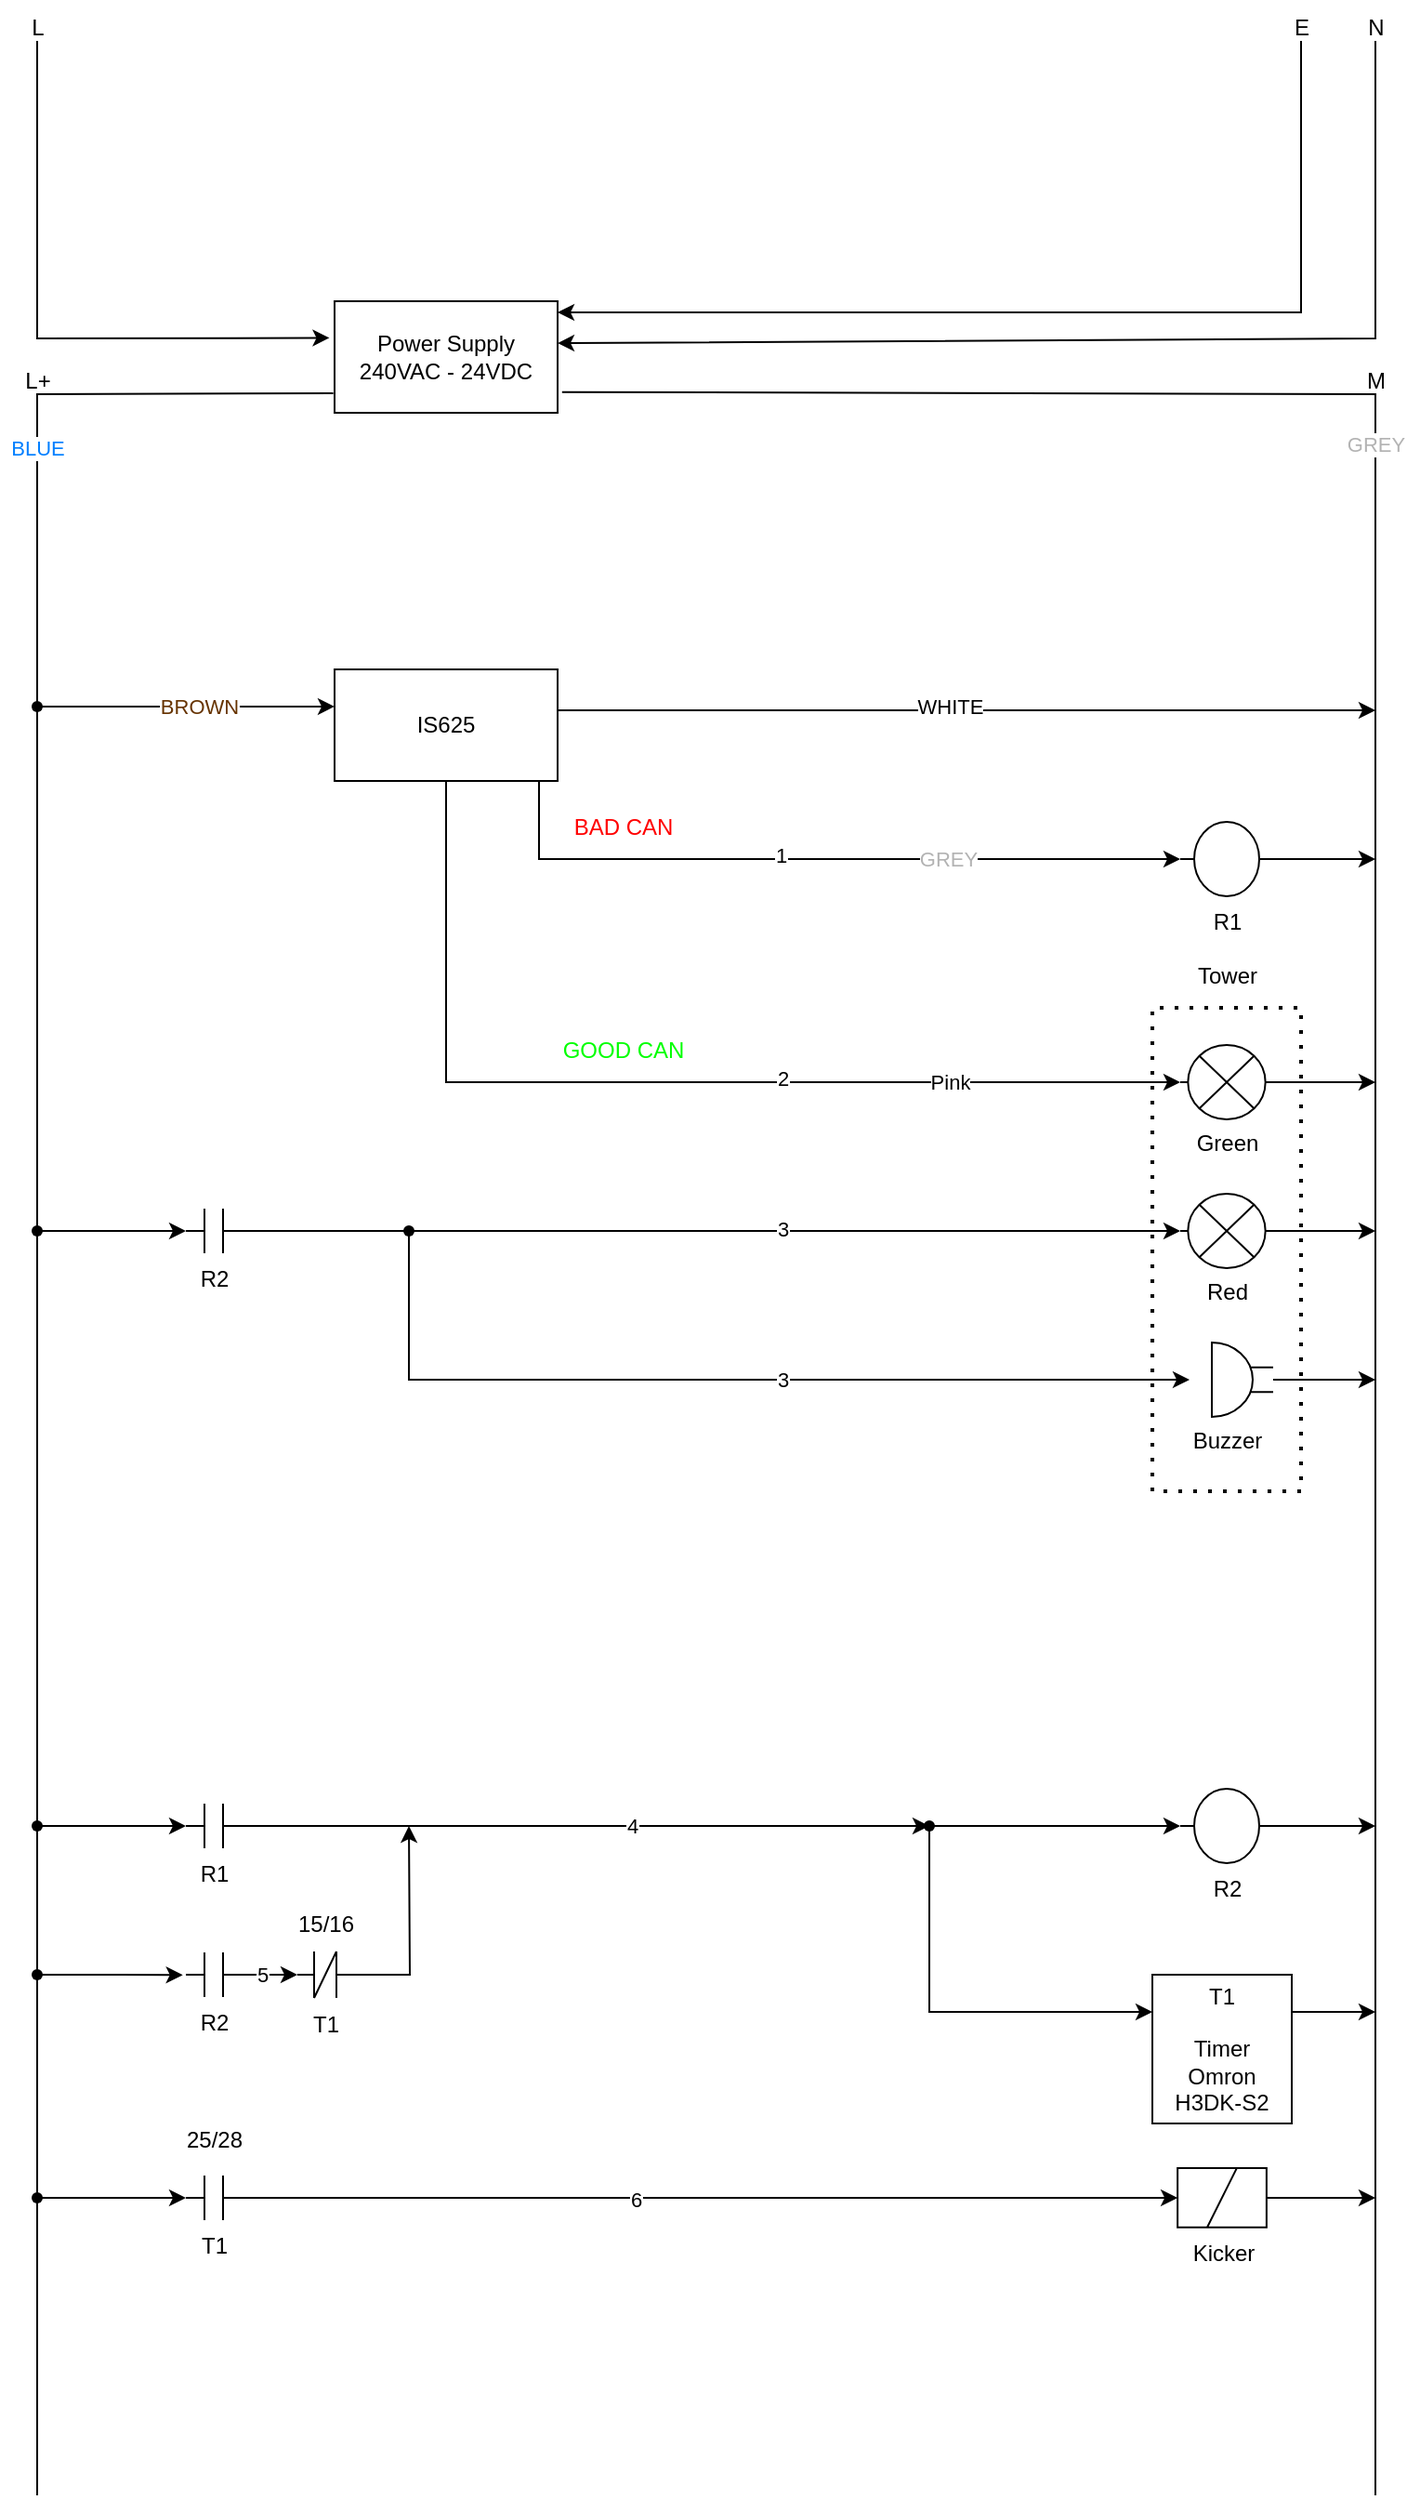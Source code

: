 <mxfile version="26.0.11">
  <diagram name="Page-1" id="16e2658f-23c8-b752-8be9-c03fbebb8bbe">
    <mxGraphModel dx="1049" dy="552" grid="1" gridSize="10" guides="1" tooltips="1" connect="1" arrows="1" fold="1" page="1" pageScale="1" pageWidth="1100" pageHeight="850" background="none" math="0" shadow="0">
      <root>
        <mxCell id="0" />
        <mxCell id="1" parent="0" />
        <mxCell id="ThFaj4rnjqUS95xa0j-5-1" value="Power Supply&lt;div&gt;240VAC - 24VDC&lt;/div&gt;" style="rounded=0;whiteSpace=wrap;html=1;" vertex="1" parent="1">
          <mxGeometry x="240" y="180" width="120" height="60" as="geometry" />
        </mxCell>
        <mxCell id="ThFaj4rnjqUS95xa0j-5-3" value="" style="endArrow=classic;html=1;rounded=0;entryX=-0.023;entryY=0.329;entryDx=0;entryDy=0;entryPerimeter=0;" edge="1" parent="1" target="ThFaj4rnjqUS95xa0j-5-1">
          <mxGeometry width="50" height="50" relative="1" as="geometry">
            <mxPoint x="80" y="40" as="sourcePoint" />
            <mxPoint x="290.0" y="203.7" as="targetPoint" />
            <Array as="points">
              <mxPoint x="80" y="200" />
            </Array>
          </mxGeometry>
        </mxCell>
        <mxCell id="ThFaj4rnjqUS95xa0j-5-4" value="L" style="text;html=1;align=center;verticalAlign=middle;resizable=0;points=[];autosize=1;strokeColor=none;fillColor=none;" vertex="1" parent="1">
          <mxGeometry x="65" y="18" width="30" height="30" as="geometry" />
        </mxCell>
        <mxCell id="ThFaj4rnjqUS95xa0j-5-5" value="" style="endArrow=classic;html=1;rounded=0;entryX=1;entryY=0.376;entryDx=0;entryDy=0;entryPerimeter=0;" edge="1" parent="1" target="ThFaj4rnjqUS95xa0j-5-1">
          <mxGeometry width="50" height="50" relative="1" as="geometry">
            <mxPoint x="800" y="40" as="sourcePoint" />
            <mxPoint x="370" y="201" as="targetPoint" />
            <Array as="points">
              <mxPoint x="800" y="200" />
            </Array>
          </mxGeometry>
        </mxCell>
        <mxCell id="ThFaj4rnjqUS95xa0j-5-6" value="N" style="text;html=1;align=center;verticalAlign=middle;resizable=0;points=[];autosize=1;strokeColor=none;fillColor=none;" vertex="1" parent="1">
          <mxGeometry x="785" y="18" width="30" height="30" as="geometry" />
        </mxCell>
        <mxCell id="ThFaj4rnjqUS95xa0j-5-7" value="" style="endArrow=none;html=1;rounded=0;entryX=-0.006;entryY=0.824;entryDx=0;entryDy=0;entryPerimeter=0;" edge="1" parent="1" source="ThFaj4rnjqUS95xa0j-5-63" target="ThFaj4rnjqUS95xa0j-5-1">
          <mxGeometry width="50" height="50" relative="1" as="geometry">
            <mxPoint x="80" y="1270" as="sourcePoint" />
            <mxPoint x="210" y="230" as="targetPoint" />
            <Array as="points">
              <mxPoint x="80" y="230" />
            </Array>
          </mxGeometry>
        </mxCell>
        <mxCell id="ThFaj4rnjqUS95xa0j-5-136" value="&lt;font style=&quot;color: rgb(0, 127, 255);&quot;&gt;BLUE&lt;/font&gt;" style="edgeLabel;html=1;align=center;verticalAlign=middle;resizable=0;points=[];" vertex="1" connectable="0" parent="ThFaj4rnjqUS95xa0j-5-7">
          <mxGeometry x="-0.146" relative="1" as="geometry">
            <mxPoint as="offset" />
          </mxGeometry>
        </mxCell>
        <mxCell id="ThFaj4rnjqUS95xa0j-5-8" value="L+" style="text;html=1;align=center;verticalAlign=middle;resizable=0;points=[];autosize=1;strokeColor=none;fillColor=none;" vertex="1" parent="1">
          <mxGeometry x="60" y="208" width="40" height="30" as="geometry" />
        </mxCell>
        <mxCell id="ThFaj4rnjqUS95xa0j-5-9" value="" style="endArrow=none;html=1;rounded=0;exitX=1.02;exitY=0.814;exitDx=0;exitDy=0;exitPerimeter=0;" edge="1" parent="1" source="ThFaj4rnjqUS95xa0j-5-1">
          <mxGeometry width="50" height="50" relative="1" as="geometry">
            <mxPoint x="590" y="270" as="sourcePoint" />
            <mxPoint x="800" y="1360" as="targetPoint" />
            <Array as="points">
              <mxPoint x="800" y="230" />
            </Array>
          </mxGeometry>
        </mxCell>
        <mxCell id="ThFaj4rnjqUS95xa0j-5-137" value="&lt;font style=&quot;color: rgb(179, 179, 179);&quot;&gt;GREY&lt;/font&gt;" style="edgeLabel;html=1;align=center;verticalAlign=middle;resizable=0;points=[];" vertex="1" connectable="0" parent="ThFaj4rnjqUS95xa0j-5-9">
          <mxGeometry x="-0.408" y="-1" relative="1" as="geometry">
            <mxPoint x="1" as="offset" />
          </mxGeometry>
        </mxCell>
        <mxCell id="ThFaj4rnjqUS95xa0j-5-10" value="M" style="text;html=1;align=center;verticalAlign=middle;resizable=0;points=[];autosize=1;strokeColor=none;fillColor=none;" vertex="1" parent="1">
          <mxGeometry x="785" y="208" width="30" height="30" as="geometry" />
        </mxCell>
        <mxCell id="ThFaj4rnjqUS95xa0j-5-72" style="edgeStyle=orthogonalEdgeStyle;rounded=0;orthogonalLoop=1;jettySize=auto;html=1;" edge="1" parent="1" source="ThFaj4rnjqUS95xa0j-5-11">
          <mxGeometry relative="1" as="geometry">
            <mxPoint x="800.0" y="400" as="targetPoint" />
            <Array as="points">
              <mxPoint x="470" y="400" />
              <mxPoint x="470" y="400" />
            </Array>
          </mxGeometry>
        </mxCell>
        <mxCell id="ThFaj4rnjqUS95xa0j-5-73" value="WHITE" style="edgeLabel;html=1;align=center;verticalAlign=middle;resizable=0;points=[];" vertex="1" connectable="0" parent="ThFaj4rnjqUS95xa0j-5-72">
          <mxGeometry x="-0.053" y="-3" relative="1" as="geometry">
            <mxPoint x="2" y="-5" as="offset" />
          </mxGeometry>
        </mxCell>
        <mxCell id="ThFaj4rnjqUS95xa0j-5-11" value="IS625" style="rounded=0;whiteSpace=wrap;html=1;" vertex="1" parent="1">
          <mxGeometry x="240" y="378" width="120" height="60" as="geometry" />
        </mxCell>
        <mxCell id="ThFaj4rnjqUS95xa0j-5-26" style="edgeStyle=orthogonalEdgeStyle;rounded=0;orthogonalLoop=1;jettySize=auto;html=1;" edge="1" parent="1" source="ThFaj4rnjqUS95xa0j-5-17">
          <mxGeometry relative="1" as="geometry">
            <mxPoint x="800" y="600" as="targetPoint" />
          </mxGeometry>
        </mxCell>
        <mxCell id="ThFaj4rnjqUS95xa0j-5-17" value="" style="pointerEvents=1;verticalLabelPosition=bottom;shadow=0;dashed=0;align=center;html=1;verticalAlign=top;shape=mxgraph.electrical.miscellaneous.light_bulb;" vertex="1" parent="1">
          <mxGeometry x="695" y="580" width="50" height="40" as="geometry" />
        </mxCell>
        <mxCell id="ThFaj4rnjqUS95xa0j-5-21" style="edgeStyle=orthogonalEdgeStyle;rounded=0;orthogonalLoop=1;jettySize=auto;html=1;exitX=1;exitY=0.5;exitDx=0;exitDy=0;exitPerimeter=0;" edge="1" parent="1" source="ThFaj4rnjqUS95xa0j-5-19">
          <mxGeometry relative="1" as="geometry">
            <mxPoint x="800" y="480" as="targetPoint" />
          </mxGeometry>
        </mxCell>
        <mxCell id="ThFaj4rnjqUS95xa0j-5-19" value="R1" style="pointerEvents=1;verticalLabelPosition=bottom;shadow=0;dashed=0;align=center;html=1;verticalAlign=top;shape=mxgraph.electrical.electro-mechanical.relay_coil_2;" vertex="1" parent="1">
          <mxGeometry x="695" y="460" width="50" height="40" as="geometry" />
        </mxCell>
        <mxCell id="ThFaj4rnjqUS95xa0j-5-23" value="Tower" style="text;html=1;align=center;verticalAlign=middle;resizable=0;points=[];autosize=1;strokeColor=none;fillColor=none;" vertex="1" parent="1">
          <mxGeometry x="690" y="528" width="60" height="30" as="geometry" />
        </mxCell>
        <mxCell id="ThFaj4rnjqUS95xa0j-5-24" value="" style="endArrow=none;dashed=1;html=1;dashPattern=1 3;strokeWidth=2;rounded=0;" edge="1" parent="1">
          <mxGeometry width="50" height="50" relative="1" as="geometry">
            <mxPoint x="760" y="820" as="sourcePoint" />
            <mxPoint x="760" y="820" as="targetPoint" />
            <Array as="points">
              <mxPoint x="680" y="820" />
              <mxPoint x="680" y="560" />
              <mxPoint x="760" y="560" />
            </Array>
          </mxGeometry>
        </mxCell>
        <mxCell id="ThFaj4rnjqUS95xa0j-5-25" value="Green" style="text;html=1;align=center;verticalAlign=middle;resizable=0;points=[];autosize=1;strokeColor=none;fillColor=none;" vertex="1" parent="1">
          <mxGeometry x="690" y="618" width="60" height="30" as="geometry" />
        </mxCell>
        <mxCell id="ThFaj4rnjqUS95xa0j-5-54" style="edgeStyle=orthogonalEdgeStyle;rounded=0;orthogonalLoop=1;jettySize=auto;html=1;" edge="1" parent="1" source="ThFaj4rnjqUS95xa0j-5-29">
          <mxGeometry relative="1" as="geometry">
            <mxPoint x="800" y="680" as="targetPoint" />
          </mxGeometry>
        </mxCell>
        <mxCell id="ThFaj4rnjqUS95xa0j-5-29" value="" style="pointerEvents=1;verticalLabelPosition=bottom;shadow=0;dashed=0;align=center;html=1;verticalAlign=top;shape=mxgraph.electrical.miscellaneous.light_bulb;" vertex="1" parent="1">
          <mxGeometry x="695" y="660" width="50" height="40" as="geometry" />
        </mxCell>
        <mxCell id="ThFaj4rnjqUS95xa0j-5-30" value="Red" style="text;html=1;align=center;verticalAlign=middle;resizable=0;points=[];autosize=1;strokeColor=none;fillColor=none;" vertex="1" parent="1">
          <mxGeometry x="695" y="698" width="50" height="30" as="geometry" />
        </mxCell>
        <mxCell id="ThFaj4rnjqUS95xa0j-5-33" style="edgeStyle=orthogonalEdgeStyle;rounded=0;orthogonalLoop=1;jettySize=auto;html=1;" edge="1" parent="1" source="ThFaj4rnjqUS95xa0j-5-31">
          <mxGeometry relative="1" as="geometry">
            <mxPoint x="800.0" y="760" as="targetPoint" />
          </mxGeometry>
        </mxCell>
        <mxCell id="ThFaj4rnjqUS95xa0j-5-31" value="" style="pointerEvents=1;verticalLabelPosition=bottom;shadow=0;dashed=0;align=center;html=1;verticalAlign=top;shape=mxgraph.electrical.electro-mechanical.buzzer;" vertex="1" parent="1">
          <mxGeometry x="712" y="740" width="33" height="40" as="geometry" />
        </mxCell>
        <mxCell id="ThFaj4rnjqUS95xa0j-5-32" value="Buzzer" style="text;html=1;align=center;verticalAlign=middle;resizable=0;points=[];autosize=1;strokeColor=none;fillColor=none;" vertex="1" parent="1">
          <mxGeometry x="690" y="778" width="60" height="30" as="geometry" />
        </mxCell>
        <mxCell id="ThFaj4rnjqUS95xa0j-5-43" value="R2" style="pointerEvents=1;verticalLabelPosition=bottom;shadow=0;dashed=0;align=center;html=1;verticalAlign=top;shape=mxgraph.electrical.electro-mechanical.relay_contacts;" vertex="1" parent="1">
          <mxGeometry x="160" y="668" width="30" height="24" as="geometry" />
        </mxCell>
        <mxCell id="ThFaj4rnjqUS95xa0j-5-44" style="edgeStyle=orthogonalEdgeStyle;rounded=0;orthogonalLoop=1;jettySize=auto;html=1;entryX=0;entryY=0.5;entryDx=0;entryDy=0;entryPerimeter=0;" edge="1" parent="1" source="ThFaj4rnjqUS95xa0j-5-43" target="ThFaj4rnjqUS95xa0j-5-29">
          <mxGeometry relative="1" as="geometry" />
        </mxCell>
        <mxCell id="ThFaj4rnjqUS95xa0j-5-131" value="3" style="edgeLabel;html=1;align=center;verticalAlign=middle;resizable=0;points=[];" vertex="1" connectable="0" parent="ThFaj4rnjqUS95xa0j-5-44">
          <mxGeometry x="0.15" y="1" relative="1" as="geometry">
            <mxPoint as="offset" />
          </mxGeometry>
        </mxCell>
        <mxCell id="ThFaj4rnjqUS95xa0j-5-130" style="edgeStyle=orthogonalEdgeStyle;rounded=0;orthogonalLoop=1;jettySize=auto;html=1;" edge="1" parent="1" source="ThFaj4rnjqUS95xa0j-5-47">
          <mxGeometry relative="1" as="geometry">
            <mxPoint x="700" y="760" as="targetPoint" />
            <Array as="points">
              <mxPoint x="280" y="760" />
              <mxPoint x="600" y="760" />
            </Array>
          </mxGeometry>
        </mxCell>
        <mxCell id="ThFaj4rnjqUS95xa0j-5-132" value="3" style="edgeLabel;html=1;align=center;verticalAlign=middle;resizable=0;points=[];" vertex="1" connectable="0" parent="ThFaj4rnjqUS95xa0j-5-130">
          <mxGeometry x="0.129" y="1" relative="1" as="geometry">
            <mxPoint x="-2" y="1" as="offset" />
          </mxGeometry>
        </mxCell>
        <mxCell id="ThFaj4rnjqUS95xa0j-5-47" value="" style="shape=waypoint;sketch=0;fillStyle=solid;size=6;pointerEvents=1;points=[];fillColor=none;resizable=0;rotatable=0;perimeter=centerPerimeter;snapToPoint=1;" vertex="1" parent="1">
          <mxGeometry x="270" y="670" width="20" height="20" as="geometry" />
        </mxCell>
        <mxCell id="ThFaj4rnjqUS95xa0j-5-83" style="edgeStyle=orthogonalEdgeStyle;rounded=0;orthogonalLoop=1;jettySize=auto;html=1;entryX=0;entryY=0.5;entryDx=0;entryDy=0;entryPerimeter=0;" edge="1" parent="1" source="ThFaj4rnjqUS95xa0j-5-110" target="ThFaj4rnjqUS95xa0j-5-82">
          <mxGeometry relative="1" as="geometry">
            <mxPoint x="530.0" y="1000.0" as="targetPoint" />
          </mxGeometry>
        </mxCell>
        <mxCell id="ThFaj4rnjqUS95xa0j-5-56" value="R1" style="pointerEvents=1;verticalLabelPosition=bottom;shadow=0;dashed=0;align=center;html=1;verticalAlign=top;shape=mxgraph.electrical.electro-mechanical.relay_contacts;" vertex="1" parent="1">
          <mxGeometry x="160" y="988" width="30" height="24" as="geometry" />
        </mxCell>
        <mxCell id="ThFaj4rnjqUS95xa0j-5-57" value="" style="endArrow=none;html=1;rounded=0;entryDx=0;entryDy=0;entryPerimeter=0;" edge="1" parent="1" source="ThFaj4rnjqUS95xa0j-5-89" target="ThFaj4rnjqUS95xa0j-5-58">
          <mxGeometry width="50" height="50" relative="1" as="geometry">
            <mxPoint x="80" y="1270" as="sourcePoint" />
            <mxPoint x="239" y="229" as="targetPoint" />
            <Array as="points" />
          </mxGeometry>
        </mxCell>
        <mxCell id="ThFaj4rnjqUS95xa0j-5-59" style="edgeStyle=orthogonalEdgeStyle;rounded=0;orthogonalLoop=1;jettySize=auto;html=1;entryX=0;entryY=0.5;entryDx=0;entryDy=0;entryPerimeter=0;" edge="1" parent="1" source="ThFaj4rnjqUS95xa0j-5-58" target="ThFaj4rnjqUS95xa0j-5-56">
          <mxGeometry relative="1" as="geometry">
            <mxPoint x="150" y="1000" as="targetPoint" />
          </mxGeometry>
        </mxCell>
        <mxCell id="ThFaj4rnjqUS95xa0j-5-58" value="" style="shape=waypoint;sketch=0;fillStyle=solid;size=6;pointerEvents=1;points=[];fillColor=none;resizable=0;rotatable=0;perimeter=centerPerimeter;snapToPoint=1;" vertex="1" parent="1">
          <mxGeometry x="70" y="990" width="20" height="20" as="geometry" />
        </mxCell>
        <mxCell id="ThFaj4rnjqUS95xa0j-5-61" value="" style="shape=waypoint;sketch=0;fillStyle=solid;size=6;pointerEvents=1;points=[];fillColor=none;resizable=0;rotatable=0;perimeter=centerPerimeter;snapToPoint=1;" vertex="1" parent="1">
          <mxGeometry x="70" y="670" width="20" height="20" as="geometry" />
        </mxCell>
        <mxCell id="ThFaj4rnjqUS95xa0j-5-62" style="edgeStyle=orthogonalEdgeStyle;rounded=0;orthogonalLoop=1;jettySize=auto;html=1;entryX=0;entryY=0.5;entryDx=0;entryDy=0;entryPerimeter=0;" edge="1" parent="1" source="ThFaj4rnjqUS95xa0j-5-61" target="ThFaj4rnjqUS95xa0j-5-43">
          <mxGeometry relative="1" as="geometry" />
        </mxCell>
        <mxCell id="ThFaj4rnjqUS95xa0j-5-65" value="" style="endArrow=none;html=1;rounded=0;entryDx=0;entryDy=0;entryPerimeter=0;" edge="1" parent="1" source="ThFaj4rnjqUS95xa0j-5-58" target="ThFaj4rnjqUS95xa0j-5-63">
          <mxGeometry width="50" height="50" relative="1" as="geometry">
            <mxPoint x="80" y="1000" as="sourcePoint" />
            <mxPoint x="239" y="229" as="targetPoint" />
            <Array as="points" />
          </mxGeometry>
        </mxCell>
        <mxCell id="ThFaj4rnjqUS95xa0j-5-66" style="edgeStyle=orthogonalEdgeStyle;rounded=0;orthogonalLoop=1;jettySize=auto;html=1;entryX=0;entryY=0.333;entryDx=0;entryDy=0;entryPerimeter=0;" edge="1" parent="1" source="ThFaj4rnjqUS95xa0j-5-63" target="ThFaj4rnjqUS95xa0j-5-11">
          <mxGeometry relative="1" as="geometry">
            <mxPoint x="150" y="398" as="targetPoint" />
          </mxGeometry>
        </mxCell>
        <mxCell id="ThFaj4rnjqUS95xa0j-5-67" value="BROWN" style="edgeLabel;html=1;align=center;verticalAlign=middle;resizable=0;points=[];fontColor=#663300;" vertex="1" connectable="0" parent="ThFaj4rnjqUS95xa0j-5-66">
          <mxGeometry x="0.087" relative="1" as="geometry">
            <mxPoint as="offset" />
          </mxGeometry>
        </mxCell>
        <mxCell id="ThFaj4rnjqUS95xa0j-5-63" value="" style="shape=waypoint;sketch=0;fillStyle=solid;size=6;pointerEvents=1;points=[];fillColor=none;resizable=0;rotatable=0;perimeter=centerPerimeter;snapToPoint=1;" vertex="1" parent="1">
          <mxGeometry x="70" y="388" width="20" height="20" as="geometry" />
        </mxCell>
        <mxCell id="ThFaj4rnjqUS95xa0j-5-70" style="edgeStyle=orthogonalEdgeStyle;rounded=0;orthogonalLoop=1;jettySize=auto;html=1;entryX=0;entryY=0.5;entryDx=0;entryDy=0;entryPerimeter=0;" edge="1" parent="1" source="ThFaj4rnjqUS95xa0j-5-11" target="ThFaj4rnjqUS95xa0j-5-19">
          <mxGeometry relative="1" as="geometry">
            <Array as="points">
              <mxPoint x="350" y="480" />
            </Array>
          </mxGeometry>
        </mxCell>
        <mxCell id="ThFaj4rnjqUS95xa0j-5-71" value="GREY" style="edgeLabel;html=1;align=center;verticalAlign=middle;resizable=0;points=[];fontColor=#B3B3B3;" vertex="1" connectable="0" parent="ThFaj4rnjqUS95xa0j-5-70">
          <mxGeometry x="0.42" y="-1" relative="1" as="geometry">
            <mxPoint x="-13" y="-1" as="offset" />
          </mxGeometry>
        </mxCell>
        <mxCell id="ThFaj4rnjqUS95xa0j-5-138" value="1" style="edgeLabel;html=1;align=center;verticalAlign=middle;resizable=0;points=[];" vertex="1" connectable="0" parent="ThFaj4rnjqUS95xa0j-5-70">
          <mxGeometry x="-0.152" y="2" relative="1" as="geometry">
            <mxPoint x="8" as="offset" />
          </mxGeometry>
        </mxCell>
        <mxCell id="ThFaj4rnjqUS95xa0j-5-74" style="edgeStyle=orthogonalEdgeStyle;rounded=0;orthogonalLoop=1;jettySize=auto;html=1;entryX=0;entryY=0.5;entryDx=0;entryDy=0;entryPerimeter=0;" edge="1" parent="1" source="ThFaj4rnjqUS95xa0j-5-11" target="ThFaj4rnjqUS95xa0j-5-17">
          <mxGeometry relative="1" as="geometry">
            <Array as="points">
              <mxPoint x="300" y="600" />
            </Array>
          </mxGeometry>
        </mxCell>
        <mxCell id="ThFaj4rnjqUS95xa0j-5-75" value="Pink" style="edgeLabel;html=1;align=center;verticalAlign=middle;resizable=0;points=[];" vertex="1" connectable="0" parent="ThFaj4rnjqUS95xa0j-5-74">
          <mxGeometry x="0.555" relative="1" as="geometry">
            <mxPoint as="offset" />
          </mxGeometry>
        </mxCell>
        <mxCell id="ThFaj4rnjqUS95xa0j-5-139" value="2" style="edgeLabel;html=1;align=center;verticalAlign=middle;resizable=0;points=[];" vertex="1" connectable="0" parent="ThFaj4rnjqUS95xa0j-5-74">
          <mxGeometry x="0.211" y="2" relative="1" as="geometry">
            <mxPoint x="5" as="offset" />
          </mxGeometry>
        </mxCell>
        <mxCell id="ThFaj4rnjqUS95xa0j-5-77" value="" style="endArrow=classic;html=1;rounded=0;entryX=1;entryY=0.1;entryDx=0;entryDy=0;entryPerimeter=0;" edge="1" parent="1" target="ThFaj4rnjqUS95xa0j-5-1">
          <mxGeometry width="50" height="50" relative="1" as="geometry">
            <mxPoint x="760" y="40" as="sourcePoint" />
            <mxPoint x="380" y="186" as="targetPoint" />
            <Array as="points">
              <mxPoint x="760" y="186" />
            </Array>
          </mxGeometry>
        </mxCell>
        <mxCell id="ThFaj4rnjqUS95xa0j-5-78" value="E" style="text;html=1;align=center;verticalAlign=middle;resizable=0;points=[];autosize=1;strokeColor=none;fillColor=none;" vertex="1" parent="1">
          <mxGeometry x="745" y="18" width="30" height="30" as="geometry" />
        </mxCell>
        <mxCell id="ThFaj4rnjqUS95xa0j-5-84" style="edgeStyle=orthogonalEdgeStyle;rounded=0;orthogonalLoop=1;jettySize=auto;html=1;" edge="1" parent="1" source="ThFaj4rnjqUS95xa0j-5-82">
          <mxGeometry relative="1" as="geometry">
            <mxPoint x="800.0" y="1000.0" as="targetPoint" />
          </mxGeometry>
        </mxCell>
        <mxCell id="ThFaj4rnjqUS95xa0j-5-82" value="R2" style="pointerEvents=1;verticalLabelPosition=bottom;shadow=0;dashed=0;align=center;html=1;verticalAlign=top;shape=mxgraph.electrical.electro-mechanical.relay_coil_2;" vertex="1" parent="1">
          <mxGeometry x="695" y="980" width="50" height="40" as="geometry" />
        </mxCell>
        <mxCell id="ThFaj4rnjqUS95xa0j-5-87" value="R2" style="pointerEvents=1;verticalLabelPosition=bottom;shadow=0;dashed=0;align=center;html=1;verticalAlign=top;shape=mxgraph.electrical.electro-mechanical.relay_contacts;" vertex="1" parent="1">
          <mxGeometry x="160" y="1068" width="30" height="24" as="geometry" />
        </mxCell>
        <mxCell id="ThFaj4rnjqUS95xa0j-5-88" value="" style="endArrow=none;html=1;rounded=0;entryDx=0;entryDy=0;entryPerimeter=0;" edge="1" parent="1" source="ThFaj4rnjqUS95xa0j-5-122" target="ThFaj4rnjqUS95xa0j-5-89">
          <mxGeometry width="50" height="50" relative="1" as="geometry">
            <mxPoint x="80" y="1200" as="sourcePoint" />
            <mxPoint x="80" y="1000" as="targetPoint" />
            <Array as="points" />
          </mxGeometry>
        </mxCell>
        <mxCell id="ThFaj4rnjqUS95xa0j-5-90" style="edgeStyle=orthogonalEdgeStyle;rounded=0;orthogonalLoop=1;jettySize=auto;html=1;entryX=-0.055;entryY=0.507;entryDx=0;entryDy=0;entryPerimeter=0;" edge="1" parent="1" source="ThFaj4rnjqUS95xa0j-5-89" target="ThFaj4rnjqUS95xa0j-5-87">
          <mxGeometry relative="1" as="geometry">
            <mxPoint x="120.0" y="1080" as="targetPoint" />
          </mxGeometry>
        </mxCell>
        <mxCell id="ThFaj4rnjqUS95xa0j-5-89" value="" style="shape=waypoint;sketch=0;fillStyle=solid;size=6;pointerEvents=1;points=[];fillColor=none;resizable=0;rotatable=0;perimeter=centerPerimeter;snapToPoint=1;" vertex="1" parent="1">
          <mxGeometry x="70" y="1070" width="20" height="20" as="geometry" />
        </mxCell>
        <mxCell id="ThFaj4rnjqUS95xa0j-5-93" style="edgeStyle=orthogonalEdgeStyle;rounded=0;orthogonalLoop=1;jettySize=auto;html=1;" edge="1" parent="1" source="ThFaj4rnjqUS95xa0j-5-91">
          <mxGeometry relative="1" as="geometry">
            <mxPoint x="280" y="1000" as="targetPoint" />
          </mxGeometry>
        </mxCell>
        <mxCell id="ThFaj4rnjqUS95xa0j-5-91" value="T1" style="pointerEvents=1;verticalLabelPosition=bottom;shadow=0;dashed=0;align=center;html=1;verticalAlign=top;shape=mxgraph.electrical.plc_ladder.not_contact;" vertex="1" parent="1">
          <mxGeometry x="220" y="1067.5" width="30" height="25" as="geometry" />
        </mxCell>
        <mxCell id="ThFaj4rnjqUS95xa0j-5-92" style="edgeStyle=orthogonalEdgeStyle;rounded=0;orthogonalLoop=1;jettySize=auto;html=1;exitX=1;exitY=0.5;exitDx=0;exitDy=0;exitPerimeter=0;entryX=0;entryY=0.5;entryDx=0;entryDy=0;entryPerimeter=0;" edge="1" parent="1" source="ThFaj4rnjqUS95xa0j-5-87" target="ThFaj4rnjqUS95xa0j-5-91">
          <mxGeometry relative="1" as="geometry" />
        </mxCell>
        <mxCell id="ThFaj4rnjqUS95xa0j-5-134" value="5" style="edgeLabel;html=1;align=center;verticalAlign=middle;resizable=0;points=[];" vertex="1" connectable="0" parent="ThFaj4rnjqUS95xa0j-5-92">
          <mxGeometry x="-0.303" relative="1" as="geometry">
            <mxPoint as="offset" />
          </mxGeometry>
        </mxCell>
        <mxCell id="ThFaj4rnjqUS95xa0j-5-108" style="edgeStyle=orthogonalEdgeStyle;rounded=0;orthogonalLoop=1;jettySize=auto;html=1;" edge="1" parent="1" source="ThFaj4rnjqUS95xa0j-5-94">
          <mxGeometry relative="1" as="geometry">
            <mxPoint x="800" y="1100" as="targetPoint" />
            <Array as="points">
              <mxPoint x="800" y="1100" />
            </Array>
          </mxGeometry>
        </mxCell>
        <mxCell id="ThFaj4rnjqUS95xa0j-5-94" value="&lt;div&gt;T1&lt;/div&gt;&lt;div&gt;&lt;br&gt;&lt;/div&gt;Timer&lt;div&gt;Omron H3DK-S2&lt;/div&gt;" style="rounded=0;whiteSpace=wrap;html=1;" vertex="1" parent="1">
          <mxGeometry x="680" y="1080" width="75" height="80" as="geometry" />
        </mxCell>
        <mxCell id="ThFaj4rnjqUS95xa0j-5-95" value="" style="endArrow=none;html=1;rounded=0;entryDx=0;entryDy=0;entryPerimeter=0;" edge="1" parent="1">
          <mxGeometry width="50" height="50" relative="1" as="geometry">
            <mxPoint x="80" y="1275" as="sourcePoint" />
            <mxPoint x="80" y="1200" as="targetPoint" />
            <Array as="points" />
          </mxGeometry>
        </mxCell>
        <mxCell id="ThFaj4rnjqUS95xa0j-5-109" value="" style="edgeStyle=orthogonalEdgeStyle;rounded=0;orthogonalLoop=1;jettySize=auto;html=1;entryDx=0;entryDy=0;entryPerimeter=0;" edge="1" parent="1" source="ThFaj4rnjqUS95xa0j-5-56" target="ThFaj4rnjqUS95xa0j-5-110">
          <mxGeometry relative="1" as="geometry">
            <mxPoint x="695" y="1000" as="targetPoint" />
            <mxPoint x="190" y="1000" as="sourcePoint" />
          </mxGeometry>
        </mxCell>
        <mxCell id="ThFaj4rnjqUS95xa0j-5-133" value="4" style="edgeLabel;html=1;align=center;verticalAlign=middle;resizable=0;points=[];" vertex="1" connectable="0" parent="ThFaj4rnjqUS95xa0j-5-109">
          <mxGeometry x="0.133" relative="1" as="geometry">
            <mxPoint as="offset" />
          </mxGeometry>
        </mxCell>
        <mxCell id="ThFaj4rnjqUS95xa0j-5-111" style="edgeStyle=orthogonalEdgeStyle;rounded=0;orthogonalLoop=1;jettySize=auto;html=1;" edge="1" parent="1" source="ThFaj4rnjqUS95xa0j-5-110">
          <mxGeometry relative="1" as="geometry">
            <mxPoint x="680" y="1100" as="targetPoint" />
            <Array as="points">
              <mxPoint x="560" y="1100" />
              <mxPoint x="680" y="1100" />
            </Array>
          </mxGeometry>
        </mxCell>
        <mxCell id="ThFaj4rnjqUS95xa0j-5-110" value="" style="shape=waypoint;sketch=0;fillStyle=solid;size=6;pointerEvents=1;points=[];fillColor=none;resizable=0;rotatable=0;perimeter=centerPerimeter;snapToPoint=1;" vertex="1" parent="1">
          <mxGeometry x="550" y="990" width="20" height="20" as="geometry" />
        </mxCell>
        <mxCell id="ThFaj4rnjqUS95xa0j-5-112" value="15/16" style="text;html=1;align=center;verticalAlign=middle;resizable=0;points=[];autosize=1;strokeColor=none;fillColor=none;" vertex="1" parent="1">
          <mxGeometry x="210" y="1038" width="50" height="30" as="geometry" />
        </mxCell>
        <mxCell id="ThFaj4rnjqUS95xa0j-5-114" value="" style="endArrow=none;html=1;rounded=0;entryDx=0;entryDy=0;entryPerimeter=0;" edge="1" parent="1">
          <mxGeometry width="50" height="50" relative="1" as="geometry">
            <mxPoint x="80" y="1360" as="sourcePoint" />
            <mxPoint x="80" y="1285" as="targetPoint" />
            <Array as="points" />
          </mxGeometry>
        </mxCell>
        <mxCell id="ThFaj4rnjqUS95xa0j-5-117" value="" style="endArrow=none;html=1;rounded=0;entryDx=0;entryDy=0;entryPerimeter=0;" edge="1" parent="1">
          <mxGeometry width="50" height="50" relative="1" as="geometry">
            <mxPoint x="80" y="1285" as="sourcePoint" />
            <mxPoint x="80" y="1275" as="targetPoint" />
            <Array as="points" />
          </mxGeometry>
        </mxCell>
        <mxCell id="ThFaj4rnjqUS95xa0j-5-121" value="T1" style="pointerEvents=1;verticalLabelPosition=bottom;shadow=0;dashed=0;align=center;html=1;verticalAlign=top;shape=mxgraph.electrical.electro-mechanical.relay_contacts;" vertex="1" parent="1">
          <mxGeometry x="160" y="1188" width="30" height="24" as="geometry" />
        </mxCell>
        <mxCell id="ThFaj4rnjqUS95xa0j-5-122" value="" style="shape=waypoint;sketch=0;fillStyle=solid;size=6;pointerEvents=1;points=[];fillColor=none;resizable=0;rotatable=0;perimeter=centerPerimeter;snapToPoint=1;" vertex="1" parent="1">
          <mxGeometry x="70" y="1190.0" width="20" height="20" as="geometry" />
        </mxCell>
        <mxCell id="ThFaj4rnjqUS95xa0j-5-123" style="edgeStyle=orthogonalEdgeStyle;rounded=0;orthogonalLoop=1;jettySize=auto;html=1;entryX=0;entryY=0.5;entryDx=0;entryDy=0;entryPerimeter=0;" edge="1" parent="1" source="ThFaj4rnjqUS95xa0j-5-122" target="ThFaj4rnjqUS95xa0j-5-121">
          <mxGeometry relative="1" as="geometry" />
        </mxCell>
        <mxCell id="ThFaj4rnjqUS95xa0j-5-126" style="edgeStyle=orthogonalEdgeStyle;rounded=0;orthogonalLoop=1;jettySize=auto;html=1;" edge="1" parent="1" source="ThFaj4rnjqUS95xa0j-5-124">
          <mxGeometry relative="1" as="geometry">
            <mxPoint x="800" y="1200.005" as="targetPoint" />
          </mxGeometry>
        </mxCell>
        <mxCell id="ThFaj4rnjqUS95xa0j-5-124" value="Kicker" style="verticalLabelPosition=bottom;aspect=fixed;html=1;verticalAlign=top;fillColor=strokeColor;align=center;outlineConnect=0;shape=mxgraph.fluid_power.x10110;points=[[0,0,0],[0,0.5,0],[0,1,0],[1,0,0],[1,0.5,0],[1,1,0],[0.5,0,0],[0.5,1,0]]" vertex="1" parent="1">
          <mxGeometry x="693.56" y="1183.98" width="47.88" height="32.05" as="geometry" />
        </mxCell>
        <mxCell id="ThFaj4rnjqUS95xa0j-5-125" style="edgeStyle=orthogonalEdgeStyle;rounded=0;orthogonalLoop=1;jettySize=auto;html=1;entryX=0;entryY=0.5;entryDx=0;entryDy=0;entryPerimeter=0;" edge="1" parent="1" source="ThFaj4rnjqUS95xa0j-5-121" target="ThFaj4rnjqUS95xa0j-5-124">
          <mxGeometry relative="1" as="geometry" />
        </mxCell>
        <mxCell id="ThFaj4rnjqUS95xa0j-5-135" value="6" style="edgeLabel;html=1;align=center;verticalAlign=middle;resizable=0;points=[];" vertex="1" connectable="0" parent="ThFaj4rnjqUS95xa0j-5-125">
          <mxGeometry x="-0.158" y="-1" relative="1" as="geometry">
            <mxPoint as="offset" />
          </mxGeometry>
        </mxCell>
        <mxCell id="ThFaj4rnjqUS95xa0j-5-127" value="25/28" style="text;html=1;align=center;verticalAlign=middle;resizable=0;points=[];autosize=1;strokeColor=none;fillColor=none;" vertex="1" parent="1">
          <mxGeometry x="150" y="1153.98" width="50" height="30" as="geometry" />
        </mxCell>
        <mxCell id="ThFaj4rnjqUS95xa0j-5-128" value="&lt;font style=&quot;color: rgb(255, 0, 0);&quot;&gt;BAD CAN&lt;/font&gt;" style="text;html=1;align=center;verticalAlign=middle;resizable=0;points=[];autosize=1;strokeColor=none;fillColor=none;" vertex="1" parent="1">
          <mxGeometry x="355" y="448" width="80" height="30" as="geometry" />
        </mxCell>
        <mxCell id="ThFaj4rnjqUS95xa0j-5-129" value="&lt;font style=&quot;color: rgb(0, 255, 0);&quot;&gt;GOOD CAN&lt;/font&gt;" style="text;html=1;align=center;verticalAlign=middle;resizable=0;points=[];autosize=1;strokeColor=none;fillColor=none;" vertex="1" parent="1">
          <mxGeometry x="350" y="568" width="90" height="30" as="geometry" />
        </mxCell>
      </root>
    </mxGraphModel>
  </diagram>
</mxfile>
